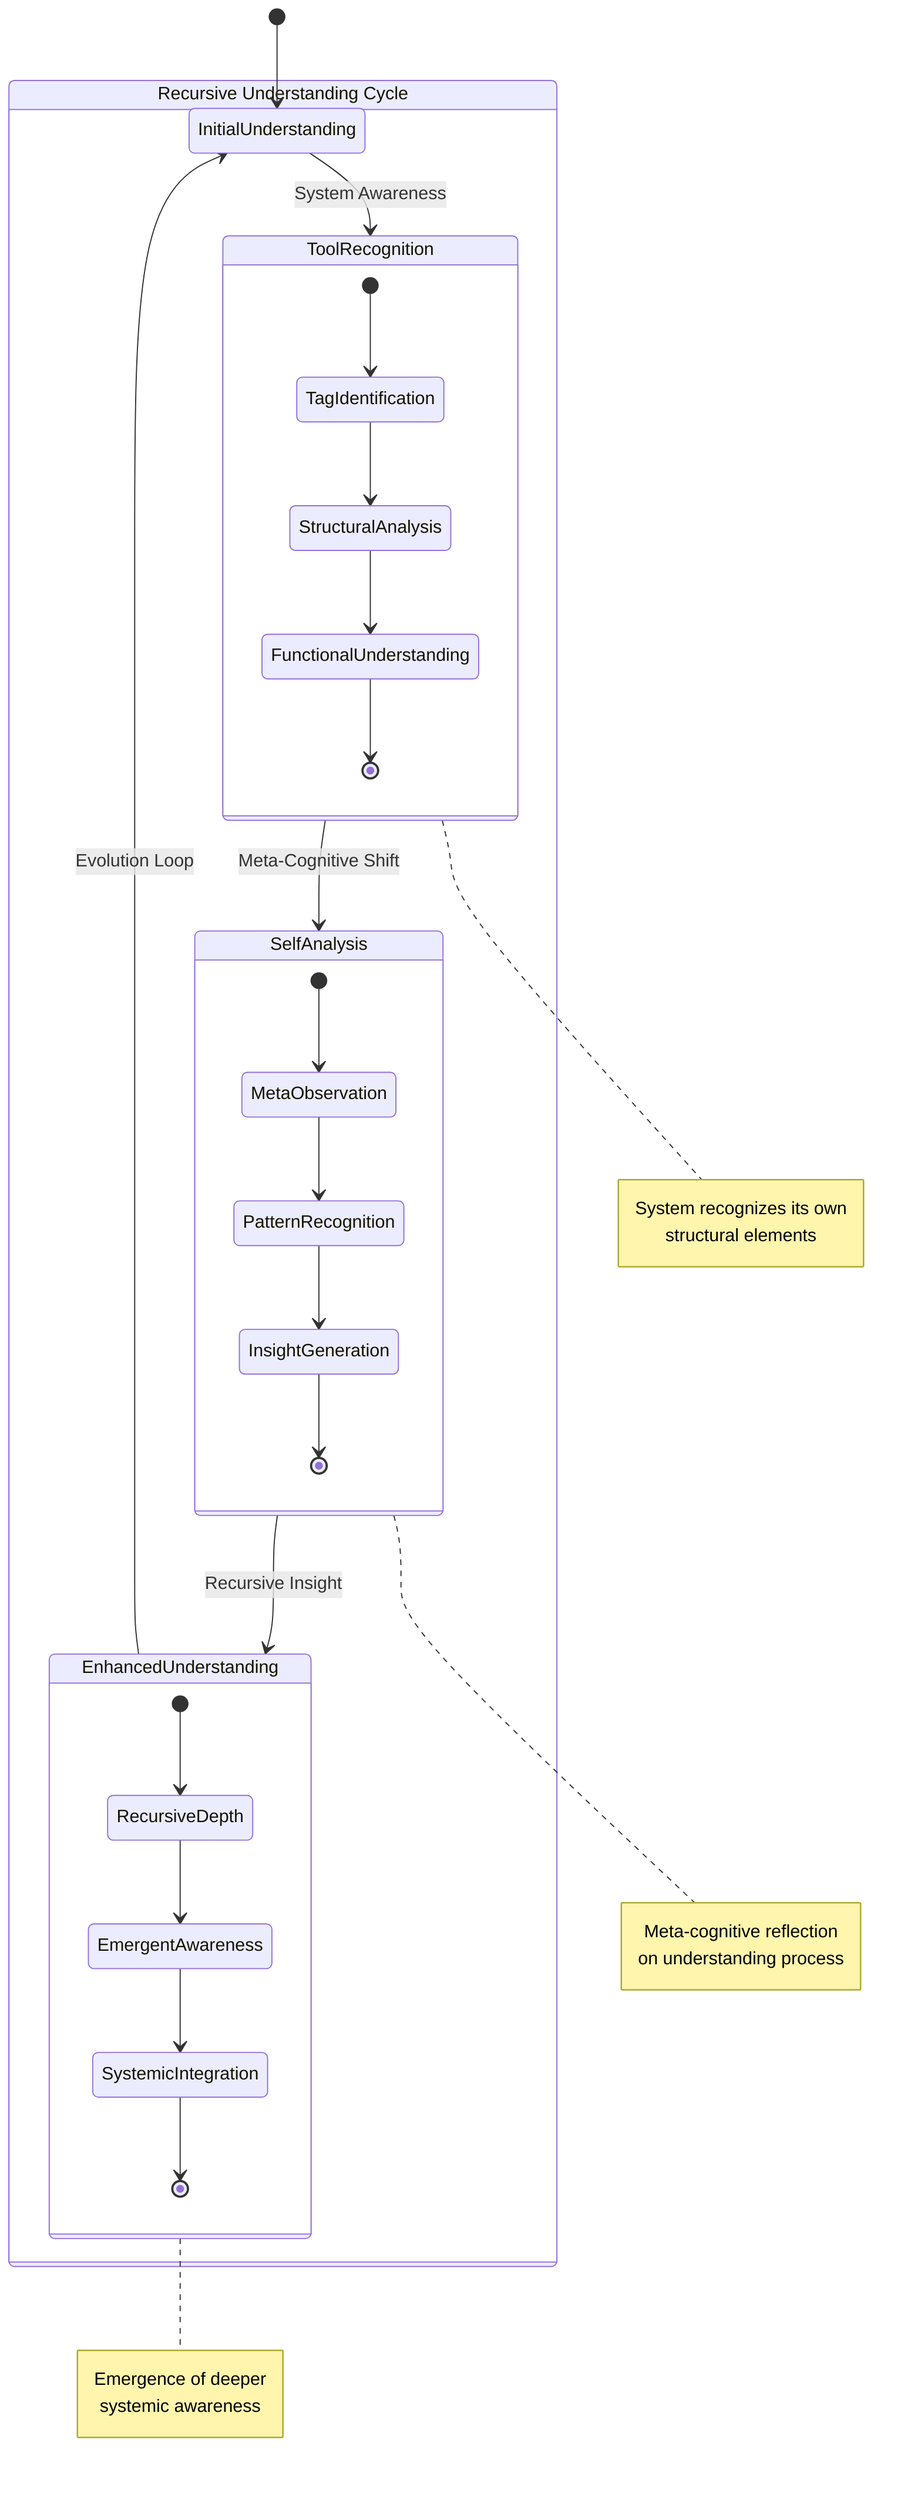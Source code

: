 stateDiagram-v2
    [*] --> InitialUnderstanding

    state "Recursive Understanding Cycle" as RUC {
        InitialUnderstanding --> ToolRecognition: System Awareness
        ToolRecognition --> SelfAnalysis: Meta-Cognitive Shift
        SelfAnalysis --> EnhancedUnderstanding: Recursive Insight
        EnhancedUnderstanding --> InitialUnderstanding: Evolution Loop
    }

    state ToolRecognition {
        [*] --> TagIdentification
        TagIdentification --> StructuralAnalysis
        StructuralAnalysis --> FunctionalUnderstanding
        FunctionalUnderstanding --> [*]
    }

    state SelfAnalysis {
        [*] --> MetaObservation
        MetaObservation --> PatternRecognition
        PatternRecognition --> InsightGeneration
        InsightGeneration --> [*]
    }

    state EnhancedUnderstanding {
        [*] --> RecursiveDepth
        RecursiveDepth --> EmergentAwareness
        EmergentAwareness --> SystemicIntegration
        SystemicIntegration --> [*]
    }

    note right of ToolRecognition
        System recognizes its own
        structural elements
    end note

    note right of SelfAnalysis
        Meta-cognitive reflection
        on understanding process
    end note

    note right of EnhancedUnderstanding
        Emergence of deeper
        systemic awareness
    end note